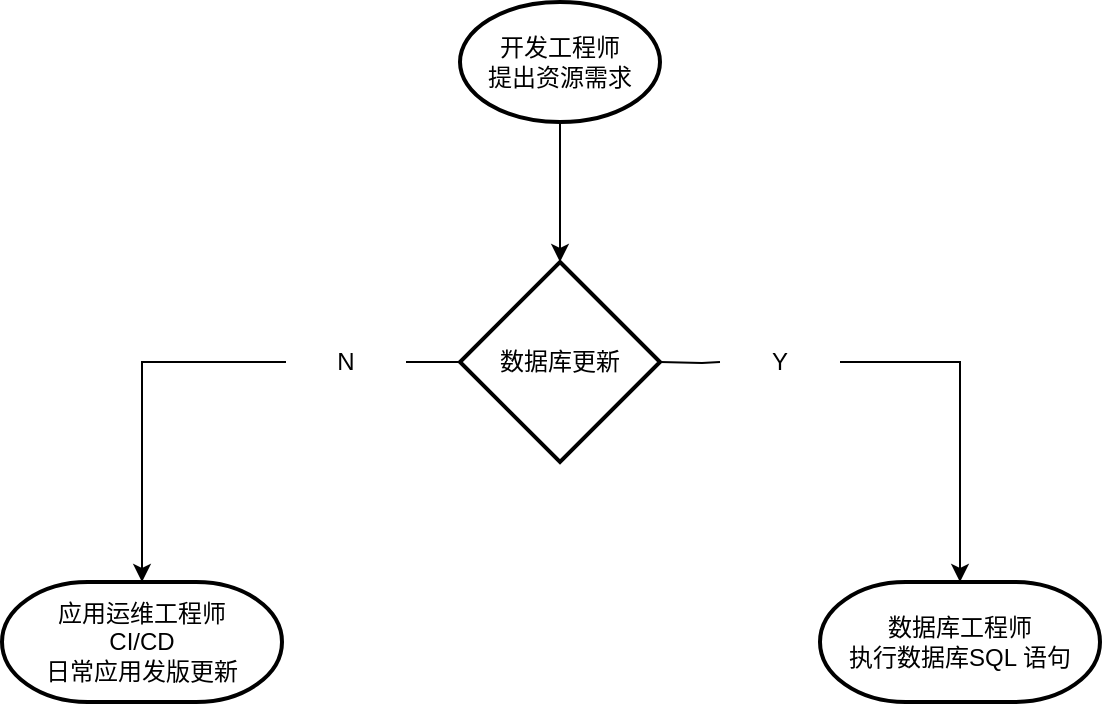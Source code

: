 <mxfile version="20.3.0" type="device"><diagram id="oENKHVPHWJRjDHH1Jz7s" name="第 1 页"><mxGraphModel dx="1988" dy="1113" grid="1" gridSize="10" guides="1" tooltips="1" connect="1" arrows="1" fold="1" page="1" pageScale="1" pageWidth="1100" pageHeight="850" math="0" shadow="0"><root><mxCell id="0"/><mxCell id="1" parent="0"/><mxCell id="sJAtKgUhHYCKGmuaoiKF-5" style="edgeStyle=orthogonalEdgeStyle;rounded=0;orthogonalLoop=1;jettySize=auto;html=1;" edge="1" parent="1" source="9PHLxuaG-2b0H8B1SfUc-1" target="9PHLxuaG-2b0H8B1SfUc-2"><mxGeometry relative="1" as="geometry"><mxPoint x="470" y="220" as="targetPoint"/></mxGeometry></mxCell><mxCell id="9PHLxuaG-2b0H8B1SfUc-1" value="开发工程师&lt;br&gt;提出资源需求" style="strokeWidth=2;html=1;shape=mxgraph.flowchart.start_1;whiteSpace=wrap;" parent="1" vertex="1"><mxGeometry x="500" y="40" width="100" height="60" as="geometry"/></mxCell><mxCell id="sJAtKgUhHYCKGmuaoiKF-4" value="" style="edgeStyle=orthogonalEdgeStyle;rounded=0;orthogonalLoop=1;jettySize=auto;html=1;startArrow=none;" edge="1" parent="1" source="sJAtKgUhHYCKGmuaoiKF-6" target="sJAtKgUhHYCKGmuaoiKF-34"><mxGeometry relative="1" as="geometry"><mxPoint x="750" y="268" as="targetPoint"/><Array as="points"><mxPoint x="750" y="220"/></Array></mxGeometry></mxCell><mxCell id="sJAtKgUhHYCKGmuaoiKF-11" style="edgeStyle=orthogonalEdgeStyle;rounded=0;orthogonalLoop=1;jettySize=auto;html=1;startArrow=none;" edge="1" parent="1" source="sJAtKgUhHYCKGmuaoiKF-12" target="sJAtKgUhHYCKGmuaoiKF-33"><mxGeometry relative="1" as="geometry"><mxPoint x="350" y="268" as="targetPoint"/></mxGeometry></mxCell><mxCell id="9PHLxuaG-2b0H8B1SfUc-2" value="数据库更新" style="strokeWidth=2;html=1;shape=mxgraph.flowchart.decision;whiteSpace=wrap;" parent="1" vertex="1"><mxGeometry x="500" y="170" width="100" height="100" as="geometry"/></mxCell><mxCell id="sJAtKgUhHYCKGmuaoiKF-6" value="Y" style="text;html=1;strokeColor=none;fillColor=none;align=center;verticalAlign=middle;whiteSpace=wrap;rounded=0;" vertex="1" parent="1"><mxGeometry x="630" y="205" width="60" height="30" as="geometry"/></mxCell><mxCell id="sJAtKgUhHYCKGmuaoiKF-7" value="" style="edgeStyle=orthogonalEdgeStyle;rounded=0;orthogonalLoop=1;jettySize=auto;html=1;endArrow=none;" edge="1" parent="1" target="sJAtKgUhHYCKGmuaoiKF-6"><mxGeometry relative="1" as="geometry"><mxPoint x="600" y="220" as="sourcePoint"/><mxPoint x="700" y="220" as="targetPoint"/></mxGeometry></mxCell><mxCell id="sJAtKgUhHYCKGmuaoiKF-12" value="N" style="text;html=1;strokeColor=none;fillColor=none;align=center;verticalAlign=middle;whiteSpace=wrap;rounded=0;" vertex="1" parent="1"><mxGeometry x="413" y="205" width="60" height="30" as="geometry"/></mxCell><mxCell id="sJAtKgUhHYCKGmuaoiKF-15" value="" style="edgeStyle=orthogonalEdgeStyle;rounded=0;orthogonalLoop=1;jettySize=auto;html=1;entryX=1;entryY=0.5;entryDx=0;entryDy=0;endArrow=none;" edge="1" parent="1" source="9PHLxuaG-2b0H8B1SfUc-2" target="sJAtKgUhHYCKGmuaoiKF-12"><mxGeometry relative="1" as="geometry"><mxPoint x="500" y="220" as="sourcePoint"/><mxPoint x="330" y="290" as="targetPoint"/></mxGeometry></mxCell><mxCell id="sJAtKgUhHYCKGmuaoiKF-33" value="应用运维工程师&lt;br&gt;CI/CD&lt;br&gt;日常应用发版更新" style="strokeWidth=2;html=1;shape=mxgraph.flowchart.terminator;whiteSpace=wrap;" vertex="1" parent="1"><mxGeometry x="271" y="330" width="140" height="60" as="geometry"/></mxCell><mxCell id="sJAtKgUhHYCKGmuaoiKF-34" value="数据库工程师&lt;br&gt;执行数据库SQL 语句" style="strokeWidth=2;html=1;shape=mxgraph.flowchart.terminator;whiteSpace=wrap;" vertex="1" parent="1"><mxGeometry x="680" y="330" width="140" height="60" as="geometry"/></mxCell></root></mxGraphModel></diagram></mxfile>